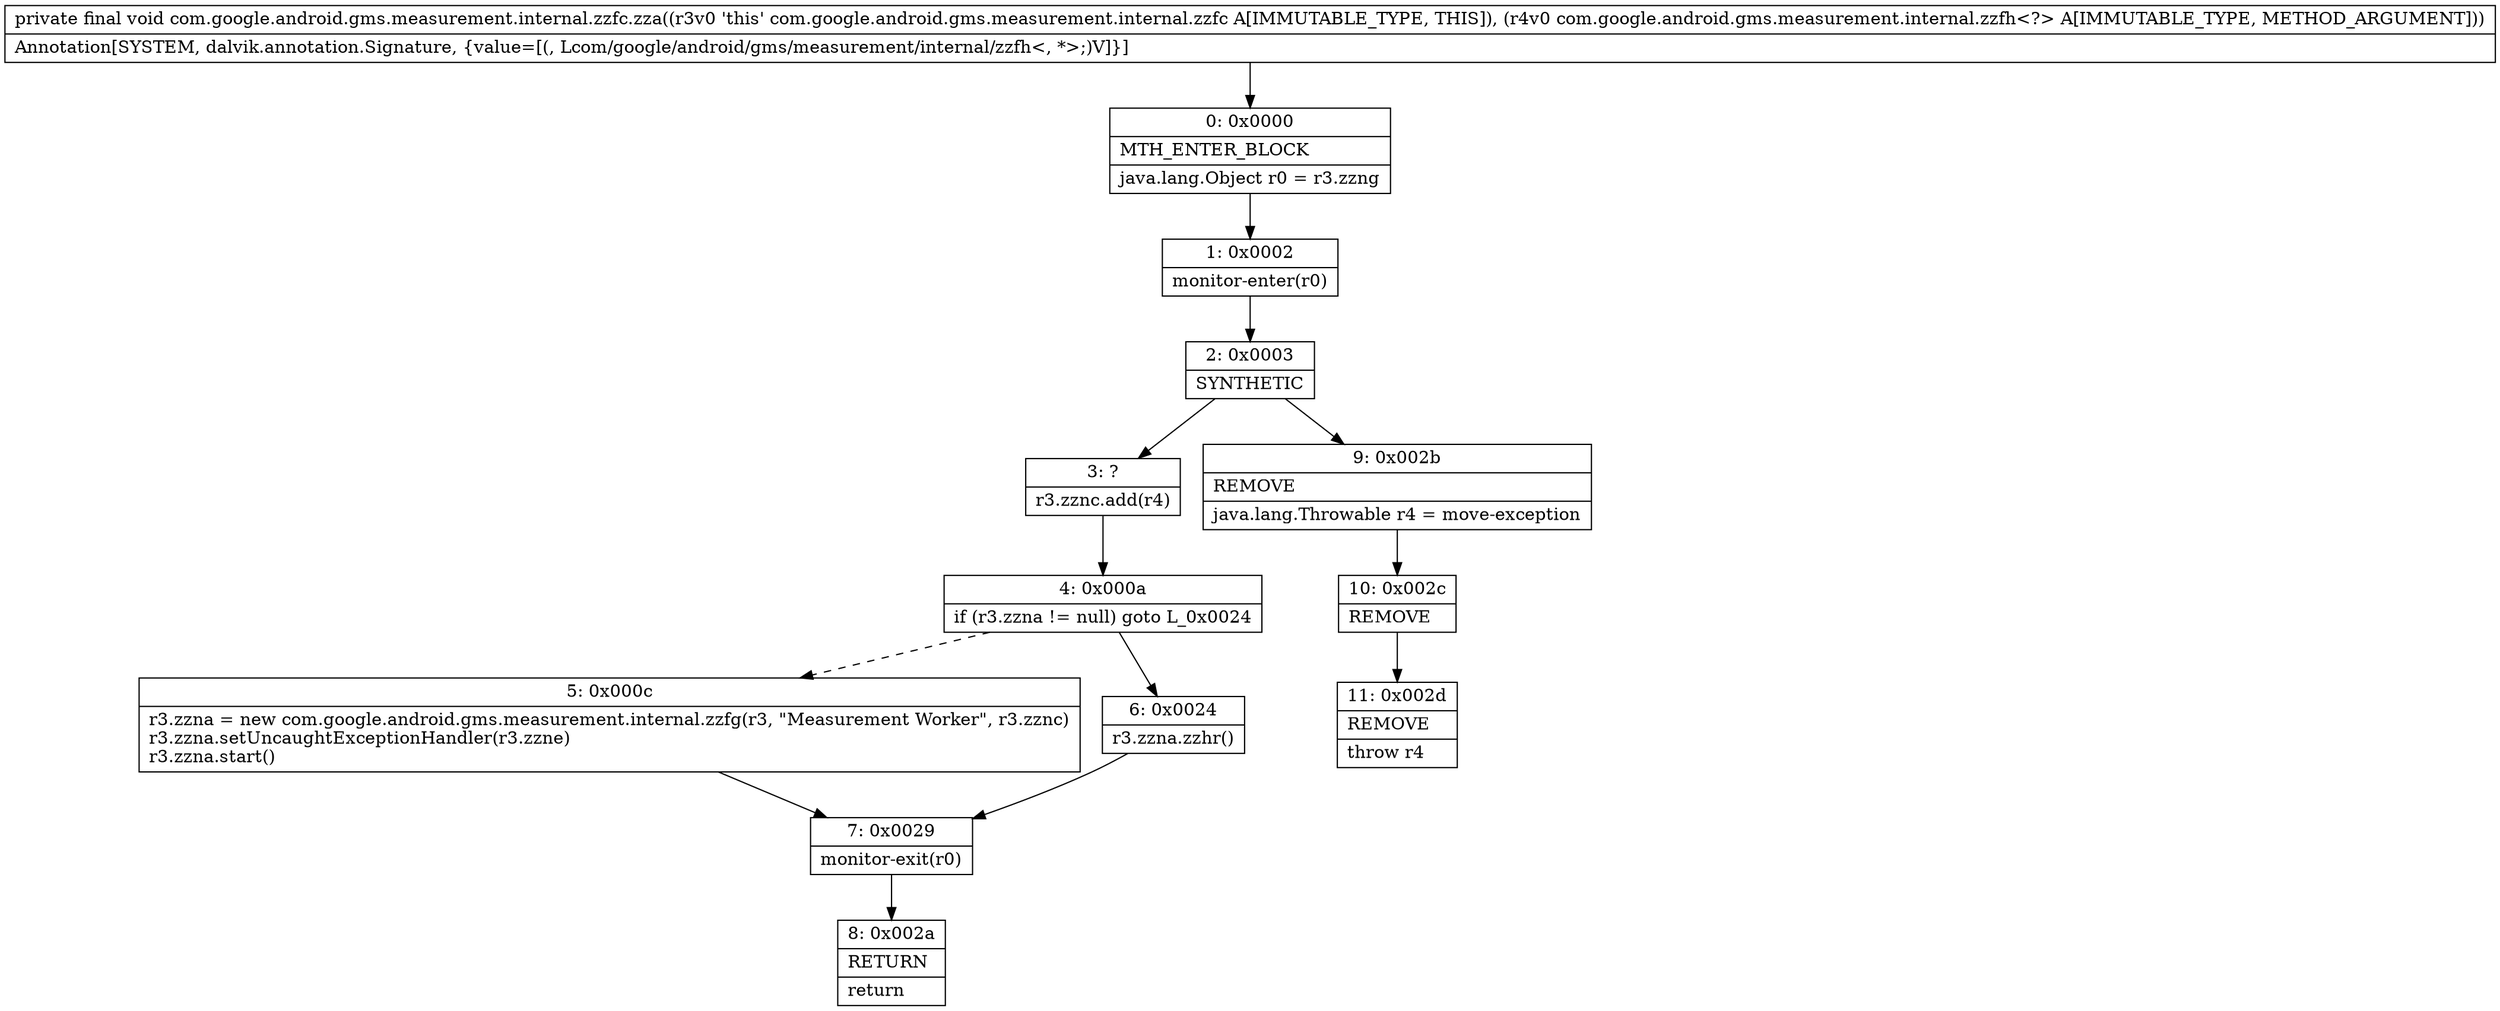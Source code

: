 digraph "CFG forcom.google.android.gms.measurement.internal.zzfc.zza(Lcom\/google\/android\/gms\/measurement\/internal\/zzfh;)V" {
Node_0 [shape=record,label="{0\:\ 0x0000|MTH_ENTER_BLOCK\l|java.lang.Object r0 = r3.zzng\l}"];
Node_1 [shape=record,label="{1\:\ 0x0002|monitor\-enter(r0)\l}"];
Node_2 [shape=record,label="{2\:\ 0x0003|SYNTHETIC\l}"];
Node_3 [shape=record,label="{3\:\ ?|r3.zznc.add(r4)\l}"];
Node_4 [shape=record,label="{4\:\ 0x000a|if (r3.zzna != null) goto L_0x0024\l}"];
Node_5 [shape=record,label="{5\:\ 0x000c|r3.zzna = new com.google.android.gms.measurement.internal.zzfg(r3, \"Measurement Worker\", r3.zznc)\lr3.zzna.setUncaughtExceptionHandler(r3.zzne)\lr3.zzna.start()\l}"];
Node_6 [shape=record,label="{6\:\ 0x0024|r3.zzna.zzhr()\l}"];
Node_7 [shape=record,label="{7\:\ 0x0029|monitor\-exit(r0)\l}"];
Node_8 [shape=record,label="{8\:\ 0x002a|RETURN\l|return\l}"];
Node_9 [shape=record,label="{9\:\ 0x002b|REMOVE\l|java.lang.Throwable r4 = move\-exception\l}"];
Node_10 [shape=record,label="{10\:\ 0x002c|REMOVE\l}"];
Node_11 [shape=record,label="{11\:\ 0x002d|REMOVE\l|throw r4\l}"];
MethodNode[shape=record,label="{private final void com.google.android.gms.measurement.internal.zzfc.zza((r3v0 'this' com.google.android.gms.measurement.internal.zzfc A[IMMUTABLE_TYPE, THIS]), (r4v0 com.google.android.gms.measurement.internal.zzfh\<?\> A[IMMUTABLE_TYPE, METHOD_ARGUMENT]))  | Annotation[SYSTEM, dalvik.annotation.Signature, \{value=[(, Lcom\/google\/android\/gms\/measurement\/internal\/zzfh\<, *\>;)V]\}]\l}"];
MethodNode -> Node_0;
Node_0 -> Node_1;
Node_1 -> Node_2;
Node_2 -> Node_3;
Node_2 -> Node_9;
Node_3 -> Node_4;
Node_4 -> Node_5[style=dashed];
Node_4 -> Node_6;
Node_5 -> Node_7;
Node_6 -> Node_7;
Node_7 -> Node_8;
Node_9 -> Node_10;
Node_10 -> Node_11;
}

